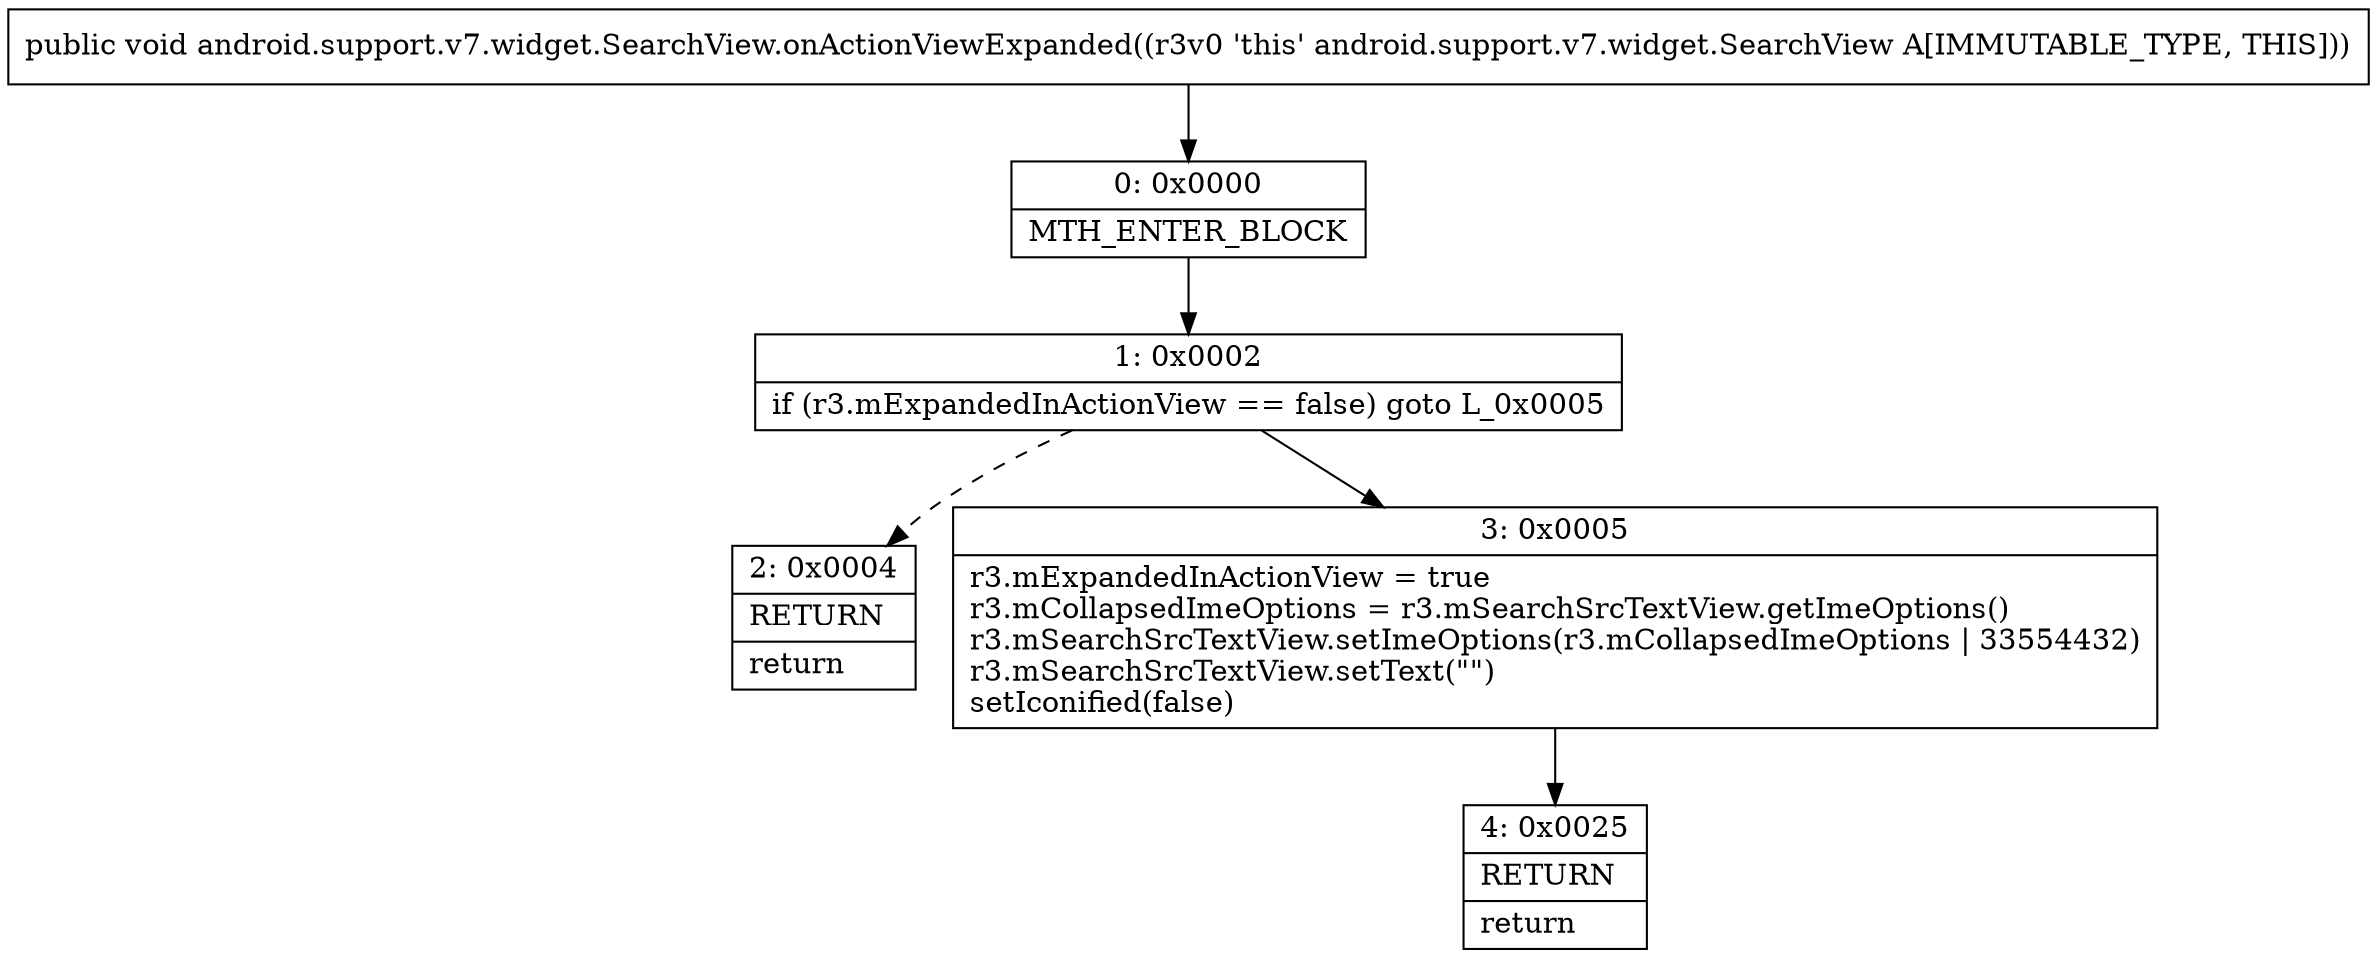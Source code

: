 digraph "CFG forandroid.support.v7.widget.SearchView.onActionViewExpanded()V" {
Node_0 [shape=record,label="{0\:\ 0x0000|MTH_ENTER_BLOCK\l}"];
Node_1 [shape=record,label="{1\:\ 0x0002|if (r3.mExpandedInActionView == false) goto L_0x0005\l}"];
Node_2 [shape=record,label="{2\:\ 0x0004|RETURN\l|return\l}"];
Node_3 [shape=record,label="{3\:\ 0x0005|r3.mExpandedInActionView = true\lr3.mCollapsedImeOptions = r3.mSearchSrcTextView.getImeOptions()\lr3.mSearchSrcTextView.setImeOptions(r3.mCollapsedImeOptions \| 33554432)\lr3.mSearchSrcTextView.setText(\"\")\lsetIconified(false)\l}"];
Node_4 [shape=record,label="{4\:\ 0x0025|RETURN\l|return\l}"];
MethodNode[shape=record,label="{public void android.support.v7.widget.SearchView.onActionViewExpanded((r3v0 'this' android.support.v7.widget.SearchView A[IMMUTABLE_TYPE, THIS])) }"];
MethodNode -> Node_0;
Node_0 -> Node_1;
Node_1 -> Node_2[style=dashed];
Node_1 -> Node_3;
Node_3 -> Node_4;
}

